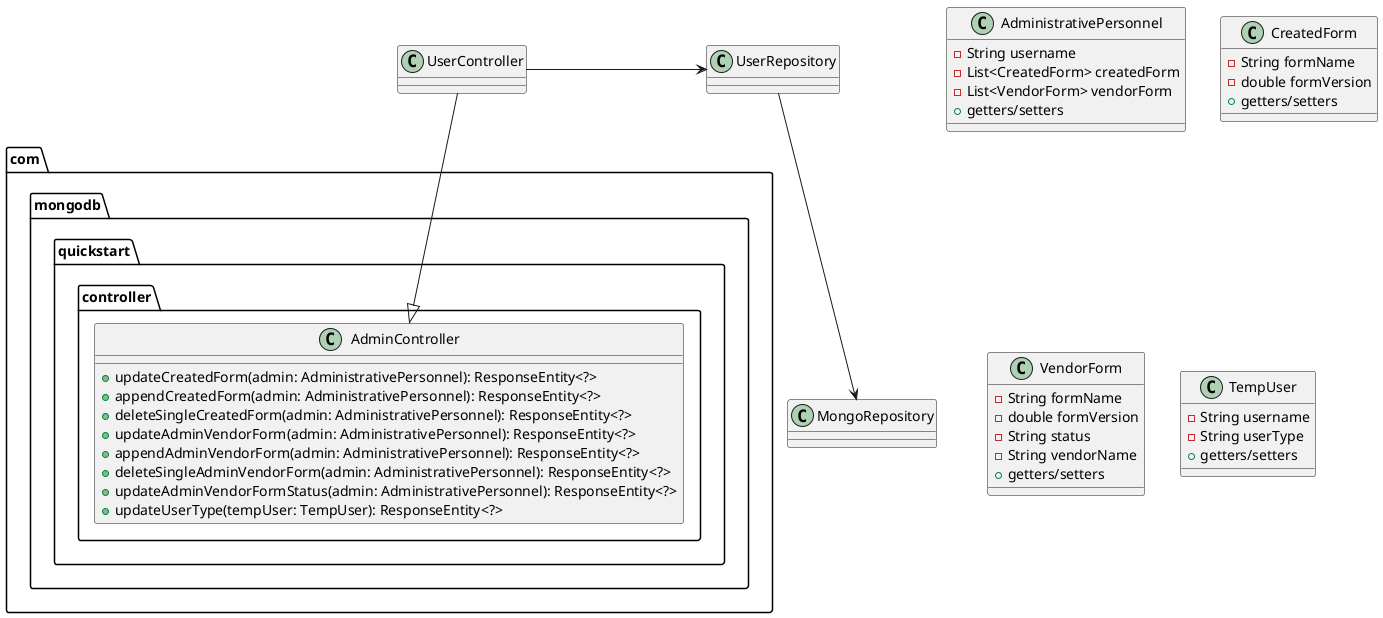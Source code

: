@startuml
package com.mongodb.quickstart.controller {
    
    class AdminController {
        +updateCreatedForm(admin: AdministrativePersonnel): ResponseEntity<?>
        +appendCreatedForm(admin: AdministrativePersonnel): ResponseEntity<?>
        +deleteSingleCreatedForm(admin: AdministrativePersonnel): ResponseEntity<?>
        +updateAdminVendorForm(admin: AdministrativePersonnel): ResponseEntity<?>
        +appendAdminVendorForm(admin: AdministrativePersonnel): ResponseEntity<?>
        +deleteSingleAdminVendorForm(admin: AdministrativePersonnel): ResponseEntity<?>
        +updateAdminVendorFormStatus(admin: AdministrativePersonnel): ResponseEntity<?>
        +updateUserType(tempUser: TempUser): ResponseEntity<?>
    }
}

UserController --|> AdminController
class AdministrativePersonnel {
    -String username
    -List<CreatedForm> createdForm
    -List<VendorForm> vendorForm
    +getters/setters
}

class CreatedForm {
    -String formName
    -double formVersion
    +getters/setters
}

class VendorForm {
    -String formName
    -double formVersion
    -String status
    -String vendorName
    +getters/setters
}

class TempUser {
    -String username
    -String userType
    +getters/setters
}

UserController -> UserRepository
UserRepository --> MongoRepository


@enduml
